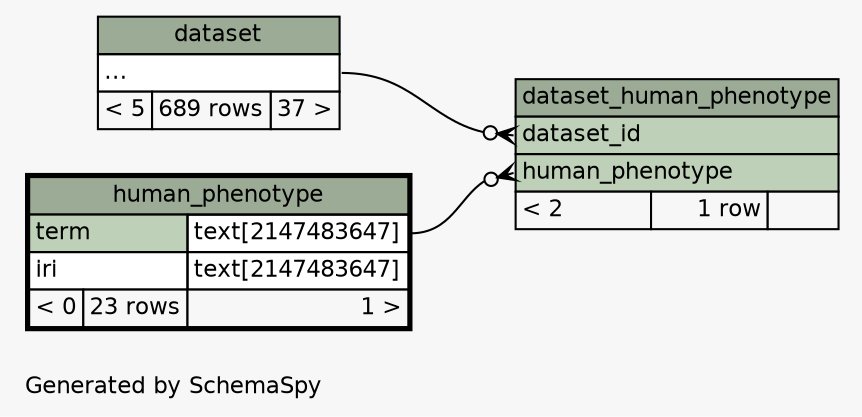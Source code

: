 // dot 2.38.0 on Linux 4.4.0-53-generic
// SchemaSpy rev 590
digraph "twoDegreesRelationshipsDiagram" {
  graph [
    rankdir="RL"
    bgcolor="#f7f7f7"
    label="\nGenerated by SchemaSpy"
    labeljust="l"
    nodesep="0.18"
    ranksep="0.46"
    fontname="Helvetica"
    fontsize="11"
  ];
  node [
    fontname="Helvetica"
    fontsize="11"
    shape="plaintext"
  ];
  edge [
    arrowsize="0.8"
  ];
  "dataset_human_phenotype":"dataset_id":w -> "dataset":"elipses":e [arrowhead=none dir=back arrowtail=crowodot];
  "dataset_human_phenotype":"human_phenotype":w -> "human_phenotype":"term.type":e [arrowhead=none dir=back arrowtail=crowodot];
  "dataset" [
    label=<
    <TABLE BORDER="0" CELLBORDER="1" CELLSPACING="0" BGCOLOR="#ffffff">
      <TR><TD COLSPAN="3" BGCOLOR="#9bab96" ALIGN="CENTER">dataset</TD></TR>
      <TR><TD PORT="elipses" COLSPAN="3" ALIGN="LEFT">...</TD></TR>
      <TR><TD ALIGN="LEFT" BGCOLOR="#f7f7f7">&lt; 5</TD><TD ALIGN="RIGHT" BGCOLOR="#f7f7f7">689 rows</TD><TD ALIGN="RIGHT" BGCOLOR="#f7f7f7">37 &gt;</TD></TR>
    </TABLE>>
    URL="dataset.html"
    tooltip="dataset"
  ];
  "dataset_human_phenotype" [
    label=<
    <TABLE BORDER="0" CELLBORDER="1" CELLSPACING="0" BGCOLOR="#ffffff">
      <TR><TD COLSPAN="3" BGCOLOR="#9bab96" ALIGN="CENTER">dataset_human_phenotype</TD></TR>
      <TR><TD PORT="dataset_id" COLSPAN="3" BGCOLOR="#bed1b8" ALIGN="LEFT">dataset_id</TD></TR>
      <TR><TD PORT="human_phenotype" COLSPAN="3" BGCOLOR="#bed1b8" ALIGN="LEFT">human_phenotype</TD></TR>
      <TR><TD ALIGN="LEFT" BGCOLOR="#f7f7f7">&lt; 2</TD><TD ALIGN="RIGHT" BGCOLOR="#f7f7f7">1 row</TD><TD ALIGN="RIGHT" BGCOLOR="#f7f7f7">  </TD></TR>
    </TABLE>>
    URL="dataset_human_phenotype.html"
    tooltip="dataset_human_phenotype"
  ];
  "human_phenotype" [
    label=<
    <TABLE BORDER="2" CELLBORDER="1" CELLSPACING="0" BGCOLOR="#ffffff">
      <TR><TD COLSPAN="3" BGCOLOR="#9bab96" ALIGN="CENTER">human_phenotype</TD></TR>
      <TR><TD PORT="term" COLSPAN="2" BGCOLOR="#bed1b8" ALIGN="LEFT">term</TD><TD PORT="term.type" ALIGN="LEFT">text[2147483647]</TD></TR>
      <TR><TD PORT="iri" COLSPAN="2" ALIGN="LEFT">iri</TD><TD PORT="iri.type" ALIGN="LEFT">text[2147483647]</TD></TR>
      <TR><TD ALIGN="LEFT" BGCOLOR="#f7f7f7">&lt; 0</TD><TD ALIGN="RIGHT" BGCOLOR="#f7f7f7">23 rows</TD><TD ALIGN="RIGHT" BGCOLOR="#f7f7f7">1 &gt;</TD></TR>
    </TABLE>>
    URL="human_phenotype.html"
    tooltip="human_phenotype"
  ];
}
